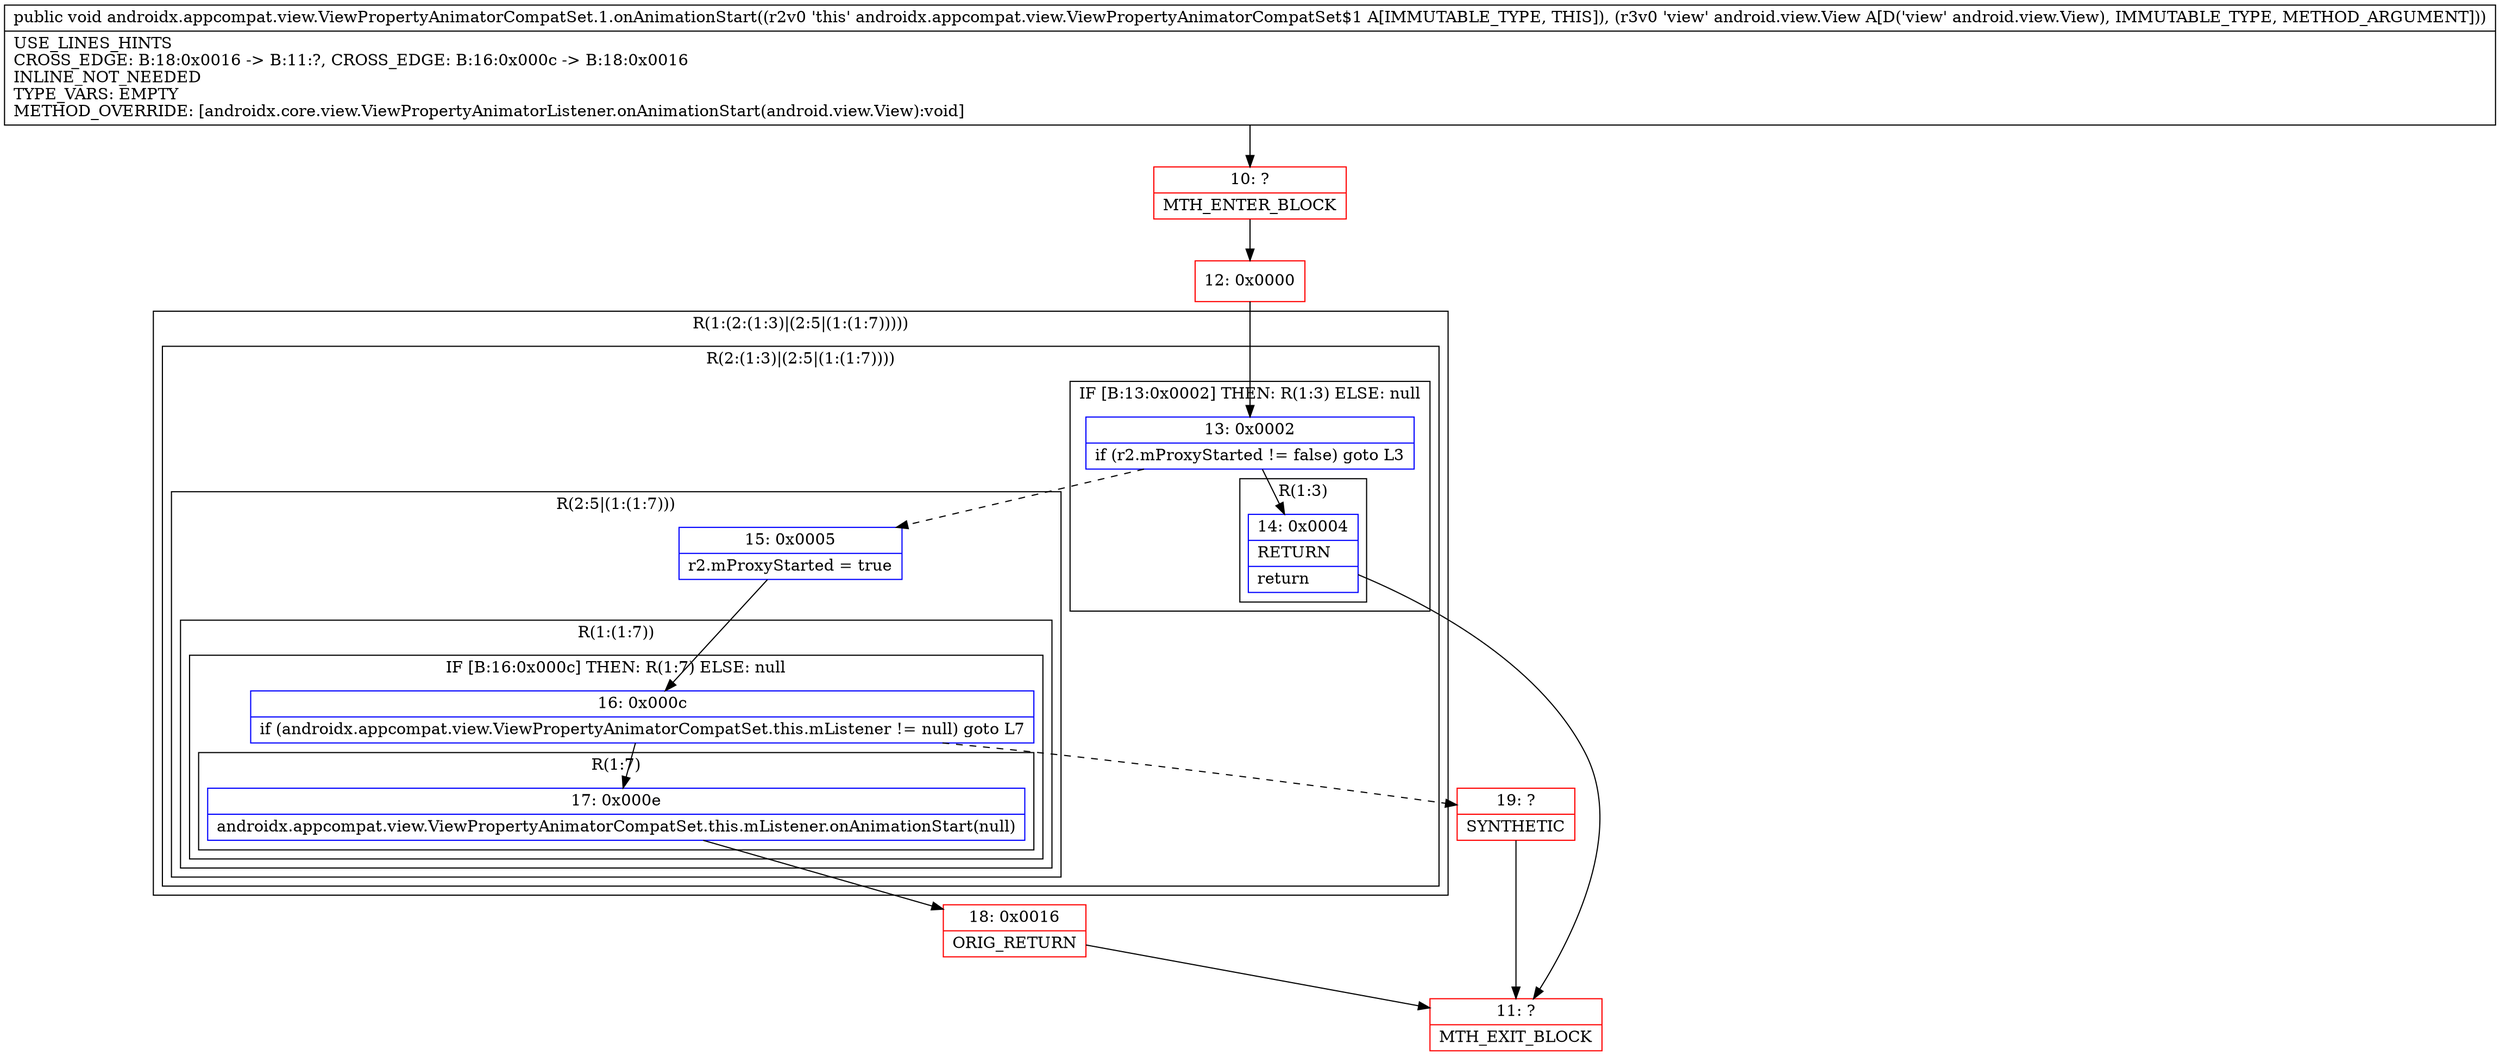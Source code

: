 digraph "CFG forandroidx.appcompat.view.ViewPropertyAnimatorCompatSet.1.onAnimationStart(Landroid\/view\/View;)V" {
subgraph cluster_Region_1662615706 {
label = "R(1:(2:(1:3)|(2:5|(1:(1:7)))))";
node [shape=record,color=blue];
subgraph cluster_Region_1963247206 {
label = "R(2:(1:3)|(2:5|(1:(1:7))))";
node [shape=record,color=blue];
subgraph cluster_IfRegion_1813443279 {
label = "IF [B:13:0x0002] THEN: R(1:3) ELSE: null";
node [shape=record,color=blue];
Node_13 [shape=record,label="{13\:\ 0x0002|if (r2.mProxyStarted != false) goto L3\l}"];
subgraph cluster_Region_207215796 {
label = "R(1:3)";
node [shape=record,color=blue];
Node_14 [shape=record,label="{14\:\ 0x0004|RETURN\l|return\l}"];
}
}
subgraph cluster_Region_602640629 {
label = "R(2:5|(1:(1:7)))";
node [shape=record,color=blue];
Node_15 [shape=record,label="{15\:\ 0x0005|r2.mProxyStarted = true\l}"];
subgraph cluster_Region_1880048920 {
label = "R(1:(1:7))";
node [shape=record,color=blue];
subgraph cluster_IfRegion_735330652 {
label = "IF [B:16:0x000c] THEN: R(1:7) ELSE: null";
node [shape=record,color=blue];
Node_16 [shape=record,label="{16\:\ 0x000c|if (androidx.appcompat.view.ViewPropertyAnimatorCompatSet.this.mListener != null) goto L7\l}"];
subgraph cluster_Region_1772782830 {
label = "R(1:7)";
node [shape=record,color=blue];
Node_17 [shape=record,label="{17\:\ 0x000e|androidx.appcompat.view.ViewPropertyAnimatorCompatSet.this.mListener.onAnimationStart(null)\l}"];
}
}
}
}
}
}
Node_10 [shape=record,color=red,label="{10\:\ ?|MTH_ENTER_BLOCK\l}"];
Node_12 [shape=record,color=red,label="{12\:\ 0x0000}"];
Node_11 [shape=record,color=red,label="{11\:\ ?|MTH_EXIT_BLOCK\l}"];
Node_18 [shape=record,color=red,label="{18\:\ 0x0016|ORIG_RETURN\l}"];
Node_19 [shape=record,color=red,label="{19\:\ ?|SYNTHETIC\l}"];
MethodNode[shape=record,label="{public void androidx.appcompat.view.ViewPropertyAnimatorCompatSet.1.onAnimationStart((r2v0 'this' androidx.appcompat.view.ViewPropertyAnimatorCompatSet$1 A[IMMUTABLE_TYPE, THIS]), (r3v0 'view' android.view.View A[D('view' android.view.View), IMMUTABLE_TYPE, METHOD_ARGUMENT]))  | USE_LINES_HINTS\lCROSS_EDGE: B:18:0x0016 \-\> B:11:?, CROSS_EDGE: B:16:0x000c \-\> B:18:0x0016\lINLINE_NOT_NEEDED\lTYPE_VARS: EMPTY\lMETHOD_OVERRIDE: [androidx.core.view.ViewPropertyAnimatorListener.onAnimationStart(android.view.View):void]\l}"];
MethodNode -> Node_10;Node_13 -> Node_14;
Node_13 -> Node_15[style=dashed];
Node_14 -> Node_11;
Node_15 -> Node_16;
Node_16 -> Node_17;
Node_16 -> Node_19[style=dashed];
Node_17 -> Node_18;
Node_10 -> Node_12;
Node_12 -> Node_13;
Node_18 -> Node_11;
Node_19 -> Node_11;
}

